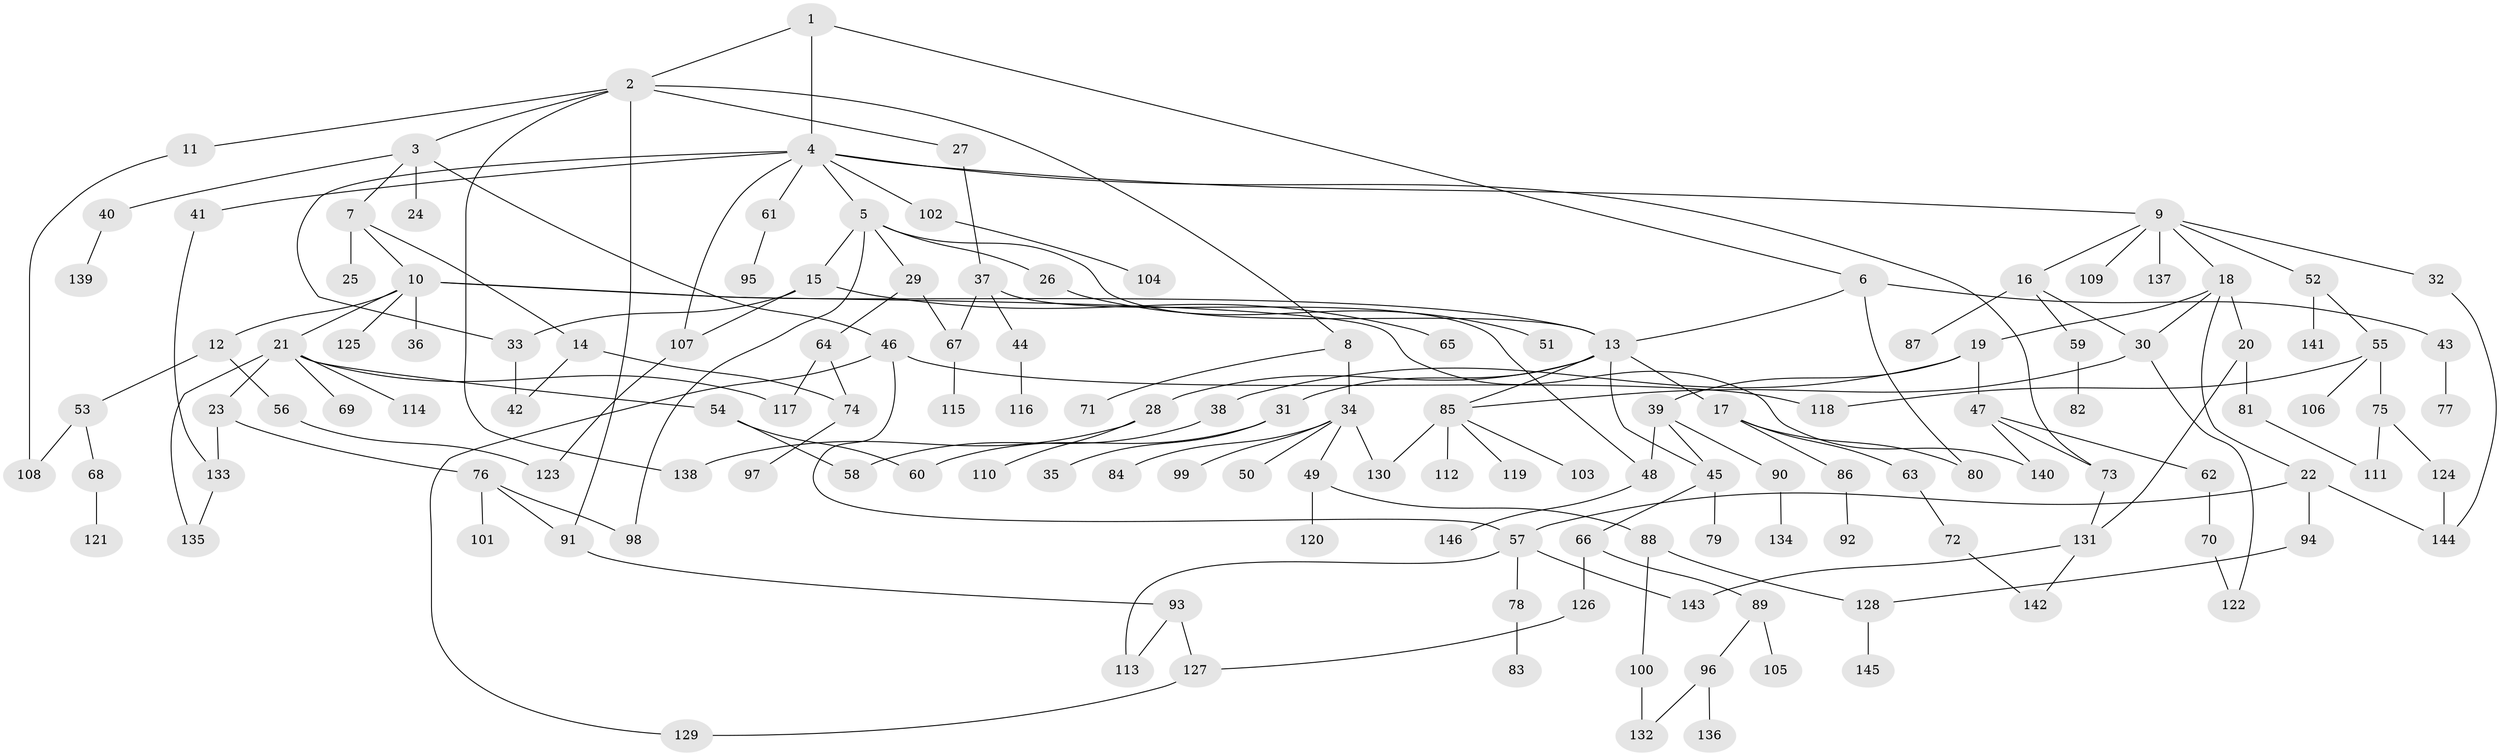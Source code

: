 // coarse degree distribution, {3: 0.1780821917808219, 7: 0.0410958904109589, 4: 0.1643835616438356, 8: 0.0273972602739726, 2: 0.2602739726027397, 6: 0.0273972602739726, 1: 0.2328767123287671, 5: 0.0684931506849315}
// Generated by graph-tools (version 1.1) at 2025/48/03/04/25 22:48:54]
// undirected, 146 vertices, 184 edges
graph export_dot {
  node [color=gray90,style=filled];
  1;
  2;
  3;
  4;
  5;
  6;
  7;
  8;
  9;
  10;
  11;
  12;
  13;
  14;
  15;
  16;
  17;
  18;
  19;
  20;
  21;
  22;
  23;
  24;
  25;
  26;
  27;
  28;
  29;
  30;
  31;
  32;
  33;
  34;
  35;
  36;
  37;
  38;
  39;
  40;
  41;
  42;
  43;
  44;
  45;
  46;
  47;
  48;
  49;
  50;
  51;
  52;
  53;
  54;
  55;
  56;
  57;
  58;
  59;
  60;
  61;
  62;
  63;
  64;
  65;
  66;
  67;
  68;
  69;
  70;
  71;
  72;
  73;
  74;
  75;
  76;
  77;
  78;
  79;
  80;
  81;
  82;
  83;
  84;
  85;
  86;
  87;
  88;
  89;
  90;
  91;
  92;
  93;
  94;
  95;
  96;
  97;
  98;
  99;
  100;
  101;
  102;
  103;
  104;
  105;
  106;
  107;
  108;
  109;
  110;
  111;
  112;
  113;
  114;
  115;
  116;
  117;
  118;
  119;
  120;
  121;
  122;
  123;
  124;
  125;
  126;
  127;
  128;
  129;
  130;
  131;
  132;
  133;
  134;
  135;
  136;
  137;
  138;
  139;
  140;
  141;
  142;
  143;
  144;
  145;
  146;
  1 -- 2;
  1 -- 4;
  1 -- 6;
  2 -- 3;
  2 -- 8;
  2 -- 11;
  2 -- 27;
  2 -- 91;
  2 -- 138;
  3 -- 7;
  3 -- 24;
  3 -- 40;
  3 -- 46;
  4 -- 5;
  4 -- 9;
  4 -- 33;
  4 -- 41;
  4 -- 61;
  4 -- 102;
  4 -- 107;
  4 -- 73;
  5 -- 15;
  5 -- 26;
  5 -- 29;
  5 -- 13;
  5 -- 98;
  6 -- 13;
  6 -- 43;
  6 -- 80;
  7 -- 10;
  7 -- 14;
  7 -- 25;
  8 -- 34;
  8 -- 71;
  9 -- 16;
  9 -- 18;
  9 -- 32;
  9 -- 52;
  9 -- 109;
  9 -- 137;
  10 -- 12;
  10 -- 21;
  10 -- 36;
  10 -- 125;
  10 -- 140;
  10 -- 13;
  11 -- 108;
  12 -- 53;
  12 -- 56;
  13 -- 17;
  13 -- 28;
  13 -- 31;
  13 -- 45;
  13 -- 85;
  14 -- 42;
  14 -- 74;
  15 -- 65;
  15 -- 107;
  15 -- 33;
  16 -- 59;
  16 -- 87;
  16 -- 30;
  17 -- 63;
  17 -- 80;
  17 -- 86;
  18 -- 19;
  18 -- 20;
  18 -- 22;
  18 -- 30;
  19 -- 38;
  19 -- 39;
  19 -- 47;
  20 -- 81;
  20 -- 131;
  21 -- 23;
  21 -- 54;
  21 -- 69;
  21 -- 114;
  21 -- 117;
  21 -- 135;
  22 -- 94;
  22 -- 144;
  22 -- 57;
  23 -- 76;
  23 -- 133;
  26 -- 51;
  27 -- 37;
  28 -- 110;
  28 -- 138;
  29 -- 64;
  29 -- 67;
  30 -- 85;
  30 -- 122;
  31 -- 35;
  31 -- 60;
  32 -- 144;
  33 -- 42;
  34 -- 49;
  34 -- 50;
  34 -- 84;
  34 -- 99;
  34 -- 130;
  37 -- 44;
  37 -- 67;
  37 -- 48;
  38 -- 58;
  39 -- 48;
  39 -- 90;
  39 -- 45;
  40 -- 139;
  41 -- 133;
  43 -- 77;
  44 -- 116;
  45 -- 66;
  45 -- 79;
  46 -- 57;
  46 -- 118;
  46 -- 129;
  47 -- 62;
  47 -- 73;
  47 -- 140;
  48 -- 146;
  49 -- 88;
  49 -- 120;
  52 -- 55;
  52 -- 141;
  53 -- 68;
  53 -- 108;
  54 -- 60;
  54 -- 58;
  55 -- 75;
  55 -- 106;
  55 -- 118;
  56 -- 123;
  57 -- 78;
  57 -- 143;
  57 -- 113;
  59 -- 82;
  61 -- 95;
  62 -- 70;
  63 -- 72;
  64 -- 74;
  64 -- 117;
  66 -- 89;
  66 -- 126;
  67 -- 115;
  68 -- 121;
  70 -- 122;
  72 -- 142;
  73 -- 131;
  74 -- 97;
  75 -- 111;
  75 -- 124;
  76 -- 91;
  76 -- 98;
  76 -- 101;
  78 -- 83;
  81 -- 111;
  85 -- 103;
  85 -- 112;
  85 -- 119;
  85 -- 130;
  86 -- 92;
  88 -- 100;
  88 -- 128;
  89 -- 96;
  89 -- 105;
  90 -- 134;
  91 -- 93;
  93 -- 113;
  93 -- 127;
  94 -- 128;
  96 -- 132;
  96 -- 136;
  100 -- 132;
  102 -- 104;
  107 -- 123;
  124 -- 144;
  126 -- 127;
  127 -- 129;
  128 -- 145;
  131 -- 142;
  131 -- 143;
  133 -- 135;
}
